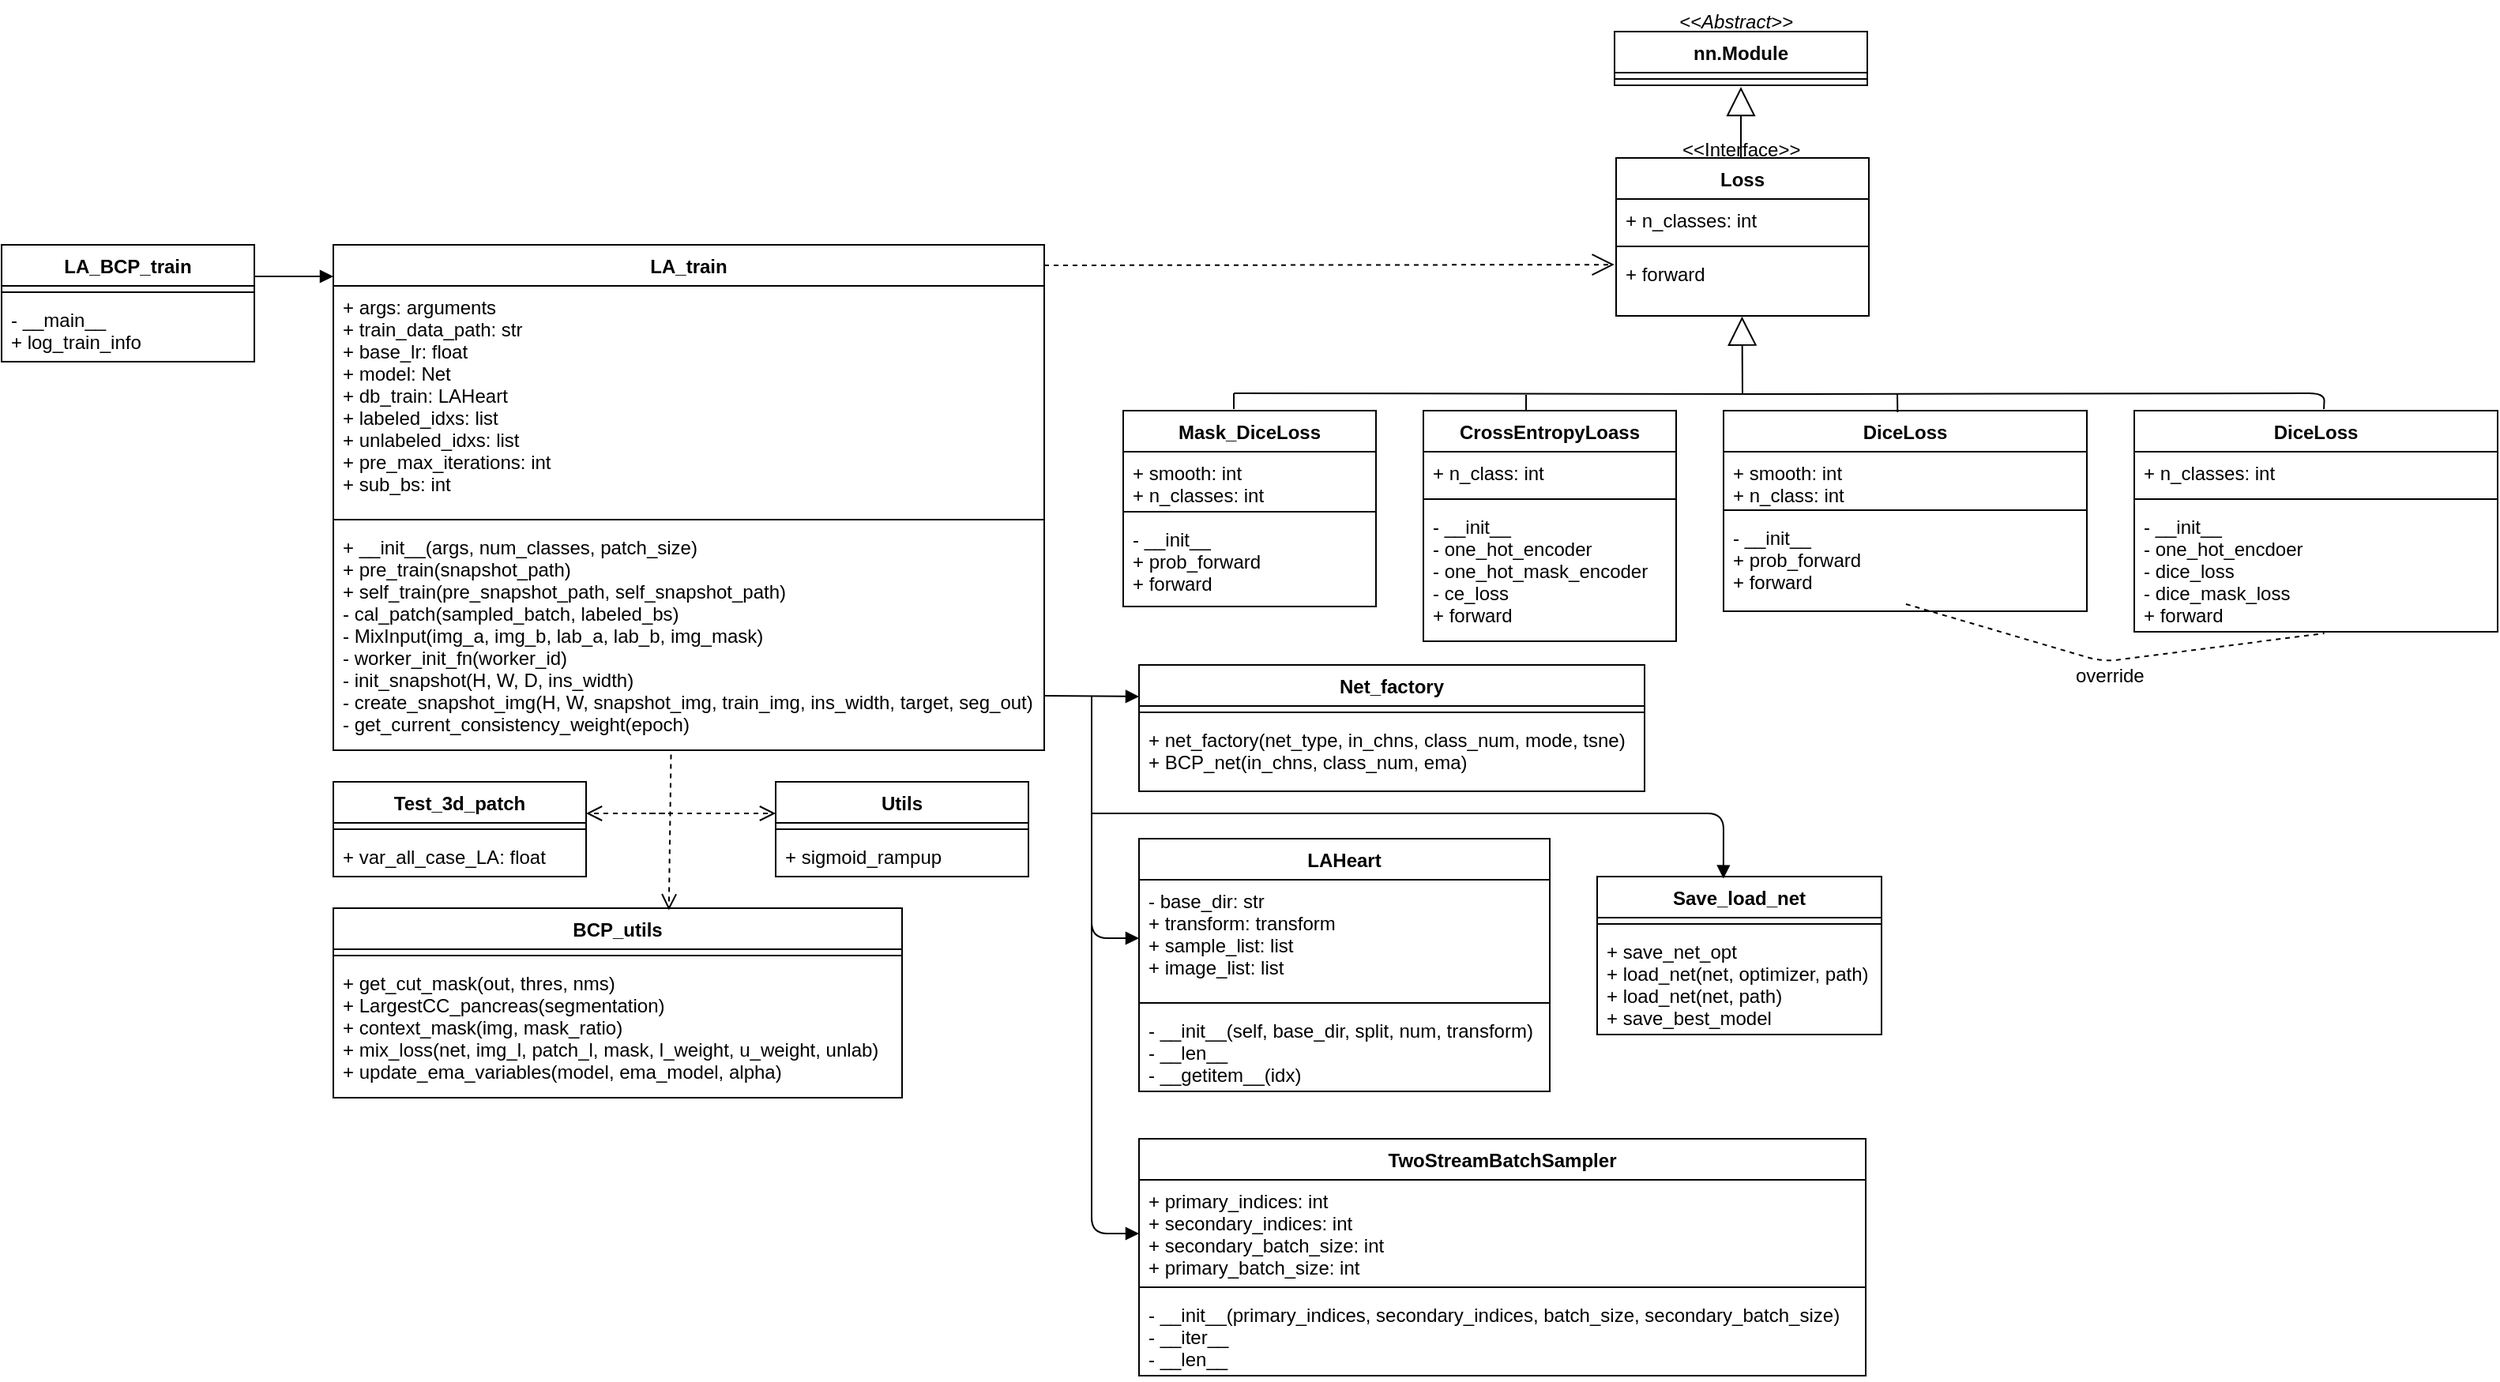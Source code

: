 <mxfile>
    <diagram id="UNuW0fMohpULheiETjqr" name="Page-1">
        <mxGraphModel dx="1797" dy="1629" grid="1" gridSize="10" guides="1" tooltips="1" connect="1" arrows="1" fold="1" page="1" pageScale="1" pageWidth="850" pageHeight="1100" math="0" shadow="0">
            <root>
                <mxCell id="0"/>
                <mxCell id="1" parent="0"/>
                <mxCell id="2" value="LA_train" style="swimlane;fontStyle=1;align=center;verticalAlign=top;childLayout=stackLayout;horizontal=1;startSize=26;horizontalStack=0;resizeParent=1;resizeParentMax=0;resizeLast=0;collapsible=1;marginBottom=0;" parent="1" vertex="1">
                    <mxGeometry x="-130" y="70" width="450" height="320" as="geometry"/>
                </mxCell>
                <mxCell id="3" value="+ args: arguments&#10;+ train_data_path: str&#10;+ base_lr: float&#10;+ model: Net&#10;+ db_train: LAHeart&#10;+ labeled_idxs: list&#10;+ unlabeled_idxs: list&#10;+ pre_max_iterations: int&#10;+ sub_bs: int" style="text;strokeColor=none;fillColor=none;align=left;verticalAlign=top;spacingLeft=4;spacingRight=4;overflow=hidden;rotatable=0;points=[[0,0.5],[1,0.5]];portConstraint=eastwest;" parent="2" vertex="1">
                    <mxGeometry y="26" width="450" height="144" as="geometry"/>
                </mxCell>
                <mxCell id="4" value="" style="line;strokeWidth=1;fillColor=none;align=left;verticalAlign=middle;spacingTop=-1;spacingLeft=3;spacingRight=3;rotatable=0;labelPosition=right;points=[];portConstraint=eastwest;strokeColor=inherit;" parent="2" vertex="1">
                    <mxGeometry y="170" width="450" height="8" as="geometry"/>
                </mxCell>
                <mxCell id="5" value="+ __init__(args, num_classes, patch_size)&#10; + pre_train(snapshot_path)&#10; + self_train(pre_snapshot_path, self_snapshot_path)&#10; - cal_patch(sampled_batch, labeled_bs)&#10; - MixInput(img_a, img_b, lab_a, lab_b, img_mask)&#10; - worker_init_fn(worker_id)&#10; - init_snapshot(H, W, D, ins_width)&#10; - create_snapshot_img(H, W, snapshot_img, train_img, ins_width, target, seg_out)&#10; - get_current_consistency_weight(epoch)&#10;" style="text;strokeColor=none;fillColor=none;align=left;verticalAlign=top;spacingLeft=4;spacingRight=4;overflow=hidden;rotatable=0;points=[[0,0.5],[1,0.5]];portConstraint=eastwest;" parent="2" vertex="1">
                    <mxGeometry y="178" width="450" height="142" as="geometry"/>
                </mxCell>
                <mxCell id="6" value="LA_BCP_train" style="swimlane;fontStyle=1;align=center;verticalAlign=top;childLayout=stackLayout;horizontal=1;startSize=26;horizontalStack=0;resizeParent=1;resizeParentMax=0;resizeLast=0;collapsible=1;marginBottom=0;" vertex="1" parent="1">
                    <mxGeometry x="-340" y="70" width="160" height="74" as="geometry"/>
                </mxCell>
                <mxCell id="8" value="" style="line;strokeWidth=1;fillColor=none;align=left;verticalAlign=middle;spacingTop=-1;spacingLeft=3;spacingRight=3;rotatable=0;labelPosition=right;points=[];portConstraint=eastwest;strokeColor=inherit;" vertex="1" parent="6">
                    <mxGeometry y="26" width="160" height="8" as="geometry"/>
                </mxCell>
                <mxCell id="9" value="- __main__&#10;+ log_train_info" style="text;strokeColor=none;fillColor=none;align=left;verticalAlign=top;spacingLeft=4;spacingRight=4;overflow=hidden;rotatable=0;points=[[0,0.5],[1,0.5]];portConstraint=eastwest;" vertex="1" parent="6">
                    <mxGeometry y="34" width="160" height="40" as="geometry"/>
                </mxCell>
                <mxCell id="11" value="BCP_utils" style="swimlane;fontStyle=1;align=center;verticalAlign=top;childLayout=stackLayout;horizontal=1;startSize=26;horizontalStack=0;resizeParent=1;resizeParentMax=0;resizeLast=0;collapsible=1;marginBottom=0;" vertex="1" parent="1">
                    <mxGeometry x="-130" y="490" width="360" height="120" as="geometry"/>
                </mxCell>
                <mxCell id="13" value="" style="line;strokeWidth=1;fillColor=none;align=left;verticalAlign=middle;spacingTop=-1;spacingLeft=3;spacingRight=3;rotatable=0;labelPosition=right;points=[];portConstraint=eastwest;strokeColor=inherit;" vertex="1" parent="11">
                    <mxGeometry y="26" width="360" height="8" as="geometry"/>
                </mxCell>
                <mxCell id="14" value="+ get_cut_mask(out, thres, nms)&#10;+ LargestCC_pancreas(segmentation)&#10;+ context_mask(img, mask_ratio)&#10;+ mix_loss(net, img_l, patch_l, mask, l_weight, u_weight, unlab)&#10;+ update_ema_variables(model, ema_model, alpha)" style="text;strokeColor=none;fillColor=none;align=left;verticalAlign=top;spacingLeft=4;spacingRight=4;overflow=hidden;rotatable=0;points=[[0,0.5],[1,0.5]];portConstraint=eastwest;" vertex="1" parent="11">
                    <mxGeometry y="34" width="360" height="86" as="geometry"/>
                </mxCell>
                <mxCell id="20" value="Net_factory" style="swimlane;fontStyle=1;align=center;verticalAlign=top;childLayout=stackLayout;horizontal=1;startSize=26;horizontalStack=0;resizeParent=1;resizeParentMax=0;resizeLast=0;collapsible=1;marginBottom=0;" vertex="1" parent="1">
                    <mxGeometry x="380" y="336" width="320" height="80" as="geometry"/>
                </mxCell>
                <mxCell id="22" value="" style="line;strokeWidth=1;fillColor=none;align=left;verticalAlign=middle;spacingTop=-1;spacingLeft=3;spacingRight=3;rotatable=0;labelPosition=right;points=[];portConstraint=eastwest;strokeColor=inherit;" vertex="1" parent="20">
                    <mxGeometry y="26" width="320" height="8" as="geometry"/>
                </mxCell>
                <mxCell id="23" value="+ net_factory(net_type, in_chns, class_num, mode, tsne)&#10;+ BCP_net(in_chns, class_num, ema)" style="text;strokeColor=none;fillColor=none;align=left;verticalAlign=top;spacingLeft=4;spacingRight=4;overflow=hidden;rotatable=0;points=[[0,0.5],[1,0.5]];portConstraint=eastwest;" vertex="1" parent="20">
                    <mxGeometry y="34" width="320" height="46" as="geometry"/>
                </mxCell>
                <mxCell id="33" value="" style="html=1;verticalAlign=bottom;endArrow=block;" edge="1" parent="1">
                    <mxGeometry width="80" relative="1" as="geometry">
                        <mxPoint x="-180" y="90" as="sourcePoint"/>
                        <mxPoint x="-130" y="90" as="targetPoint"/>
                    </mxGeometry>
                </mxCell>
                <mxCell id="34" value="" style="html=1;verticalAlign=bottom;endArrow=open;dashed=1;endSize=8;exitX=0.475;exitY=1.019;exitDx=0;exitDy=0;exitPerimeter=0;entryX=0.59;entryY=0.01;entryDx=0;entryDy=0;entryPerimeter=0;" edge="1" parent="1" source="5" target="11">
                    <mxGeometry relative="1" as="geometry">
                        <mxPoint x="310" y="470" as="sourcePoint"/>
                        <mxPoint x="230" y="470" as="targetPoint"/>
                    </mxGeometry>
                </mxCell>
                <mxCell id="36" value="LAHeart" style="swimlane;fontStyle=1;align=center;verticalAlign=top;childLayout=stackLayout;horizontal=1;startSize=26;horizontalStack=0;resizeParent=1;resizeParentMax=0;resizeLast=0;collapsible=1;marginBottom=0;" vertex="1" parent="1">
                    <mxGeometry x="380" y="446" width="260" height="160" as="geometry"/>
                </mxCell>
                <mxCell id="37" value="- base_dir: str&#10;+ transform: transform&#10;+ sample_list: list&#10;+ image_list: list" style="text;strokeColor=none;fillColor=none;align=left;verticalAlign=top;spacingLeft=4;spacingRight=4;overflow=hidden;rotatable=0;points=[[0,0.5],[1,0.5]];portConstraint=eastwest;" vertex="1" parent="36">
                    <mxGeometry y="26" width="260" height="74" as="geometry"/>
                </mxCell>
                <mxCell id="38" value="" style="line;strokeWidth=1;fillColor=none;align=left;verticalAlign=middle;spacingTop=-1;spacingLeft=3;spacingRight=3;rotatable=0;labelPosition=right;points=[];portConstraint=eastwest;strokeColor=inherit;" vertex="1" parent="36">
                    <mxGeometry y="100" width="260" height="8" as="geometry"/>
                </mxCell>
                <mxCell id="39" value="- __init__(self, base_dir, split, num, transform)&#10;- __len__&#10;- __getitem__(idx)" style="text;strokeColor=none;fillColor=none;align=left;verticalAlign=top;spacingLeft=4;spacingRight=4;overflow=hidden;rotatable=0;points=[[0,0.5],[1,0.5]];portConstraint=eastwest;" vertex="1" parent="36">
                    <mxGeometry y="108" width="260" height="52" as="geometry"/>
                </mxCell>
                <mxCell id="41" value="" style="html=1;verticalAlign=bottom;endArrow=block;" edge="1" parent="1">
                    <mxGeometry width="80" relative="1" as="geometry">
                        <mxPoint x="320" y="355.47" as="sourcePoint"/>
                        <mxPoint x="380" y="356" as="targetPoint"/>
                    </mxGeometry>
                </mxCell>
                <mxCell id="42" value="" style="html=1;verticalAlign=bottom;endArrow=block;entryX=0;entryY=0.5;entryDx=0;entryDy=0;" edge="1" parent="1" target="37">
                    <mxGeometry width="80" relative="1" as="geometry">
                        <mxPoint x="350" y="356" as="sourcePoint"/>
                        <mxPoint x="425" y="666" as="targetPoint"/>
                        <Array as="points">
                            <mxPoint x="350" y="509"/>
                        </Array>
                    </mxGeometry>
                </mxCell>
                <mxCell id="43" value="TwoStreamBatchSampler" style="swimlane;fontStyle=1;align=center;verticalAlign=top;childLayout=stackLayout;horizontal=1;startSize=26;horizontalStack=0;resizeParent=1;resizeParentMax=0;resizeLast=0;collapsible=1;marginBottom=0;" vertex="1" parent="1">
                    <mxGeometry x="380" y="636" width="460" height="150" as="geometry"/>
                </mxCell>
                <mxCell id="44" value="+ primary_indices: int&#10;+ secondary_indices: int&#10;+ secondary_batch_size: int&#10;+ primary_batch_size: int&#10;" style="text;strokeColor=none;fillColor=none;align=left;verticalAlign=top;spacingLeft=4;spacingRight=4;overflow=hidden;rotatable=0;points=[[0,0.5],[1,0.5]];portConstraint=eastwest;" vertex="1" parent="43">
                    <mxGeometry y="26" width="460" height="64" as="geometry"/>
                </mxCell>
                <mxCell id="45" value="" style="line;strokeWidth=1;fillColor=none;align=left;verticalAlign=middle;spacingTop=-1;spacingLeft=3;spacingRight=3;rotatable=0;labelPosition=right;points=[];portConstraint=eastwest;strokeColor=inherit;" vertex="1" parent="43">
                    <mxGeometry y="90" width="460" height="8" as="geometry"/>
                </mxCell>
                <mxCell id="46" value="- __init__(primary_indices, secondary_indices, batch_size, secondary_batch_size)&#10;- __iter__&#10;- __len__" style="text;strokeColor=none;fillColor=none;align=left;verticalAlign=top;spacingLeft=4;spacingRight=4;overflow=hidden;rotatable=0;points=[[0,0.5],[1,0.5]];portConstraint=eastwest;" vertex="1" parent="43">
                    <mxGeometry y="98" width="460" height="52" as="geometry"/>
                </mxCell>
                <mxCell id="47" value="" style="html=1;verticalAlign=bottom;endArrow=block;" edge="1" parent="1">
                    <mxGeometry width="80" relative="1" as="geometry">
                        <mxPoint x="350" y="496" as="sourcePoint"/>
                        <mxPoint x="380" y="696" as="targetPoint"/>
                        <Array as="points">
                            <mxPoint x="350" y="696"/>
                        </Array>
                    </mxGeometry>
                </mxCell>
                <mxCell id="48" value="Mask_DiceLoss" style="swimlane;fontStyle=1;align=center;verticalAlign=top;childLayout=stackLayout;horizontal=1;startSize=26;horizontalStack=0;resizeParent=1;resizeParentMax=0;resizeLast=0;collapsible=1;marginBottom=0;fillColor=#FFFFFF;" vertex="1" parent="1">
                    <mxGeometry x="370" y="175" width="160" height="124" as="geometry"/>
                </mxCell>
                <mxCell id="49" value="+ smooth: int&#10;+ n_classes: int" style="text;strokeColor=none;fillColor=none;align=left;verticalAlign=top;spacingLeft=4;spacingRight=4;overflow=hidden;rotatable=0;points=[[0,0.5],[1,0.5]];portConstraint=eastwest;" vertex="1" parent="48">
                    <mxGeometry y="26" width="160" height="34" as="geometry"/>
                </mxCell>
                <mxCell id="50" value="" style="line;strokeWidth=1;fillColor=none;align=left;verticalAlign=middle;spacingTop=-1;spacingLeft=3;spacingRight=3;rotatable=0;labelPosition=right;points=[];portConstraint=eastwest;strokeColor=inherit;" vertex="1" parent="48">
                    <mxGeometry y="60" width="160" height="8" as="geometry"/>
                </mxCell>
                <mxCell id="51" value="- __init__&#10;+ prob_forward&#10;+ forward" style="text;strokeColor=none;fillColor=none;align=left;verticalAlign=top;spacingLeft=4;spacingRight=4;overflow=hidden;rotatable=0;points=[[0,0.5],[1,0.5]];portConstraint=eastwest;" vertex="1" parent="48">
                    <mxGeometry y="68" width="160" height="56" as="geometry"/>
                </mxCell>
                <mxCell id="52" value="nn.Module&#10;" style="swimlane;fontStyle=1;align=center;verticalAlign=top;childLayout=stackLayout;horizontal=1;startSize=26;horizontalStack=0;resizeParent=1;resizeParentMax=0;resizeLast=0;collapsible=1;marginBottom=0;fillColor=#FFFFFF;movable=1;resizable=1;rotatable=1;deletable=1;editable=1;connectable=1;" vertex="1" parent="1">
                    <mxGeometry x="681" y="-65" width="160" height="34" as="geometry"/>
                </mxCell>
                <mxCell id="53" value="" style="line;strokeWidth=1;fillColor=none;align=left;verticalAlign=middle;spacingTop=-1;spacingLeft=3;spacingRight=3;rotatable=0;labelPosition=right;points=[];portConstraint=eastwest;strokeColor=inherit;" vertex="1" parent="52">
                    <mxGeometry y="26" width="160" height="8" as="geometry"/>
                </mxCell>
                <mxCell id="54" value="&lt;&lt;Abstract&gt;&gt;" style="text;strokeColor=none;fillColor=none;align=left;verticalAlign=top;spacingLeft=4;spacingRight=4;overflow=hidden;rotatable=1;points=[[0,0.5],[1,0.5]];portConstraint=eastwest;fontStyle=2;movable=1;resizable=1;deletable=1;editable=1;connectable=1;" vertex="1" parent="1">
                    <mxGeometry x="716" y="-85" width="100" height="26" as="geometry"/>
                </mxCell>
                <mxCell id="55" value="" style="endArrow=block;endSize=16;endFill=0;html=1;exitX=0.5;exitY=0;exitDx=0;exitDy=0;" edge="1" parent="1">
                    <mxGeometry width="160" relative="1" as="geometry">
                        <mxPoint x="761" y="16.0" as="sourcePoint"/>
                        <mxPoint x="761" y="-30.0" as="targetPoint"/>
                    </mxGeometry>
                </mxCell>
                <mxCell id="56" value="CrossEntropyLoass" style="swimlane;fontStyle=1;align=center;verticalAlign=top;childLayout=stackLayout;horizontal=1;startSize=26;horizontalStack=0;resizeParent=1;resizeParentMax=0;resizeLast=0;collapsible=1;marginBottom=0;fillColor=#FFFFFF;" vertex="1" parent="1">
                    <mxGeometry x="560" y="175" width="160" height="146" as="geometry"/>
                </mxCell>
                <mxCell id="57" value="+ n_class: int" style="text;strokeColor=none;fillColor=none;align=left;verticalAlign=top;spacingLeft=4;spacingRight=4;overflow=hidden;rotatable=0;points=[[0,0.5],[1,0.5]];portConstraint=eastwest;" vertex="1" parent="56">
                    <mxGeometry y="26" width="160" height="26" as="geometry"/>
                </mxCell>
                <mxCell id="58" value="" style="line;strokeWidth=1;fillColor=none;align=left;verticalAlign=middle;spacingTop=-1;spacingLeft=3;spacingRight=3;rotatable=0;labelPosition=right;points=[];portConstraint=eastwest;strokeColor=inherit;" vertex="1" parent="56">
                    <mxGeometry y="52" width="160" height="8" as="geometry"/>
                </mxCell>
                <mxCell id="59" value="- __init__&#10;- one_hot_encoder&#10;- one_hot_mask_encoder&#10;- ce_loss&#10;+ forward" style="text;strokeColor=none;fillColor=none;align=left;verticalAlign=top;spacingLeft=4;spacingRight=4;overflow=hidden;rotatable=0;points=[[0,0.5],[1,0.5]];portConstraint=eastwest;" vertex="1" parent="56">
                    <mxGeometry y="60" width="160" height="86" as="geometry"/>
                </mxCell>
                <mxCell id="60" value="DiceLoss" style="swimlane;fontStyle=1;align=center;verticalAlign=top;childLayout=stackLayout;horizontal=1;startSize=26;horizontalStack=0;resizeParent=1;resizeParentMax=0;resizeLast=0;collapsible=1;marginBottom=0;fillColor=#FFFFFF;" vertex="1" parent="1">
                    <mxGeometry x="750" y="175" width="230" height="127" as="geometry"/>
                </mxCell>
                <mxCell id="61" value="+ smooth: int&#10;+ n_class: int" style="text;strokeColor=none;fillColor=none;align=left;verticalAlign=top;spacingLeft=4;spacingRight=4;overflow=hidden;rotatable=0;points=[[0,0.5],[1,0.5]];portConstraint=eastwest;" vertex="1" parent="60">
                    <mxGeometry y="26" width="230" height="33" as="geometry"/>
                </mxCell>
                <mxCell id="62" value="" style="line;strokeWidth=1;fillColor=none;align=left;verticalAlign=middle;spacingTop=-1;spacingLeft=3;spacingRight=3;rotatable=0;labelPosition=right;points=[];portConstraint=eastwest;strokeColor=inherit;" vertex="1" parent="60">
                    <mxGeometry y="59" width="230" height="8" as="geometry"/>
                </mxCell>
                <mxCell id="63" value="- __init__&#10;+ prob_forward&#10;+ forward" style="text;strokeColor=none;fillColor=none;align=left;verticalAlign=top;spacingLeft=4;spacingRight=4;overflow=hidden;rotatable=0;points=[[0,0.5],[1,0.5]];portConstraint=eastwest;" vertex="1" parent="60">
                    <mxGeometry y="67" width="230" height="60" as="geometry"/>
                </mxCell>
                <mxCell id="64" value="DiceLoss" style="swimlane;fontStyle=1;align=center;verticalAlign=top;childLayout=stackLayout;horizontal=1;startSize=26;horizontalStack=0;resizeParent=1;resizeParentMax=0;resizeLast=0;collapsible=1;marginBottom=0;fillColor=#FFFFFF;" vertex="1" parent="1">
                    <mxGeometry x="1010" y="175" width="230" height="140" as="geometry"/>
                </mxCell>
                <mxCell id="65" value="+ n_classes: int" style="text;strokeColor=none;fillColor=none;align=left;verticalAlign=top;spacingLeft=4;spacingRight=4;overflow=hidden;rotatable=0;points=[[0,0.5],[1,0.5]];portConstraint=eastwest;" vertex="1" parent="64">
                    <mxGeometry y="26" width="230" height="26" as="geometry"/>
                </mxCell>
                <mxCell id="66" value="" style="line;strokeWidth=1;fillColor=none;align=left;verticalAlign=middle;spacingTop=-1;spacingLeft=3;spacingRight=3;rotatable=0;labelPosition=right;points=[];portConstraint=eastwest;strokeColor=inherit;" vertex="1" parent="64">
                    <mxGeometry y="52" width="230" height="8" as="geometry"/>
                </mxCell>
                <mxCell id="67" value="- __init__&#10;- one_hot_encdoer&#10;- dice_loss&#10;- dice_mask_loss&#10;+ forward" style="text;strokeColor=none;fillColor=none;align=left;verticalAlign=top;spacingLeft=4;spacingRight=4;overflow=hidden;rotatable=0;points=[[0,0.5],[1,0.5]];portConstraint=eastwest;" vertex="1" parent="64">
                    <mxGeometry y="60" width="230" height="80" as="geometry"/>
                </mxCell>
                <mxCell id="68" value="" style="endArrow=none;html=1;edgeStyle=orthogonalEdgeStyle;" edge="1" parent="1">
                    <mxGeometry relative="1" as="geometry">
                        <mxPoint x="440" y="164.0" as="sourcePoint"/>
                        <mxPoint x="1130" y="174.0" as="targetPoint"/>
                    </mxGeometry>
                </mxCell>
                <mxCell id="69" value="" style="edgeLabel;resizable=0;html=1;align=left;verticalAlign=bottom;fillColor=#FFFFFF;" connectable="0" vertex="1" parent="68">
                    <mxGeometry x="-1" relative="1" as="geometry"/>
                </mxCell>
                <mxCell id="70" value="" style="edgeLabel;resizable=0;html=1;align=right;verticalAlign=bottom;fillColor=#FFFFFF;" connectable="0" vertex="1" parent="68">
                    <mxGeometry x="1" relative="1" as="geometry"/>
                </mxCell>
                <mxCell id="71" value="" style="endArrow=none;html=1;" edge="1" parent="1">
                    <mxGeometry width="50" height="50" relative="1" as="geometry">
                        <mxPoint x="440" y="174" as="sourcePoint"/>
                        <mxPoint x="440" y="164" as="targetPoint"/>
                    </mxGeometry>
                </mxCell>
                <mxCell id="72" value="" style="endArrow=none;html=1;" edge="1" parent="1">
                    <mxGeometry width="50" height="50" relative="1" as="geometry">
                        <mxPoint x="625" y="175" as="sourcePoint"/>
                        <mxPoint x="625" y="165" as="targetPoint"/>
                    </mxGeometry>
                </mxCell>
                <mxCell id="74" value="Test_3d_patch" style="swimlane;fontStyle=1;align=center;verticalAlign=top;childLayout=stackLayout;horizontal=1;startSize=26;horizontalStack=0;resizeParent=1;resizeParentMax=0;resizeLast=0;collapsible=1;marginBottom=0;fillColor=#FFFFFF;" vertex="1" parent="1">
                    <mxGeometry x="-130" y="410" width="160" height="60" as="geometry"/>
                </mxCell>
                <mxCell id="75" value="" style="line;strokeWidth=1;fillColor=none;align=left;verticalAlign=middle;spacingTop=-1;spacingLeft=3;spacingRight=3;rotatable=0;labelPosition=right;points=[];portConstraint=eastwest;strokeColor=inherit;" vertex="1" parent="74">
                    <mxGeometry y="26" width="160" height="8" as="geometry"/>
                </mxCell>
                <mxCell id="76" value="+ var_all_case_LA: float" style="text;strokeColor=none;fillColor=none;align=left;verticalAlign=top;spacingLeft=4;spacingRight=4;overflow=hidden;rotatable=0;points=[[0,0.5],[1,0.5]];portConstraint=eastwest;" vertex="1" parent="74">
                    <mxGeometry y="34" width="160" height="26" as="geometry"/>
                </mxCell>
                <mxCell id="77" value="" style="html=1;verticalAlign=bottom;endArrow=open;dashed=1;endSize=8;" edge="1" parent="1">
                    <mxGeometry x="0.25" y="-10" relative="1" as="geometry">
                        <mxPoint x="80" y="430" as="sourcePoint"/>
                        <mxPoint x="30" y="430" as="targetPoint"/>
                        <mxPoint as="offset"/>
                    </mxGeometry>
                </mxCell>
                <mxCell id="78" value="" style="endArrow=none;dashed=1;html=1;exitX=0.502;exitY=1.041;exitDx=0;exitDy=0;exitPerimeter=0;entryX=0.523;entryY=1.012;entryDx=0;entryDy=0;entryPerimeter=0;" edge="1" parent="1">
                    <mxGeometry width="50" height="50" relative="1" as="geometry">
                        <mxPoint x="865.46" y="297.46" as="sourcePoint"/>
                        <mxPoint x="1130.29" y="315.96" as="targetPoint"/>
                        <Array as="points">
                            <mxPoint x="990" y="334"/>
                        </Array>
                    </mxGeometry>
                </mxCell>
                <mxCell id="79" value="override" style="text;strokeColor=none;fillColor=none;align=left;verticalAlign=top;spacingLeft=4;spacingRight=4;overflow=hidden;rotatable=0;points=[[0,0.5],[1,0.5]];portConstraint=eastwest;" vertex="1" parent="1">
                    <mxGeometry x="967" y="329" width="63" height="26" as="geometry"/>
                </mxCell>
                <mxCell id="80" value="Utils" style="swimlane;fontStyle=1;align=center;verticalAlign=top;childLayout=stackLayout;horizontal=1;startSize=26;horizontalStack=0;resizeParent=1;resizeParentMax=0;resizeLast=0;collapsible=1;marginBottom=0;" vertex="1" parent="1">
                    <mxGeometry x="150" y="410" width="160" height="60" as="geometry"/>
                </mxCell>
                <mxCell id="81" value="" style="line;strokeWidth=1;fillColor=none;align=left;verticalAlign=middle;spacingTop=-1;spacingLeft=3;spacingRight=3;rotatable=0;labelPosition=right;points=[];portConstraint=eastwest;strokeColor=inherit;" vertex="1" parent="80">
                    <mxGeometry y="26" width="160" height="8" as="geometry"/>
                </mxCell>
                <mxCell id="82" value="+ sigmoid_rampup" style="text;strokeColor=none;fillColor=none;align=left;verticalAlign=top;spacingLeft=4;spacingRight=4;overflow=hidden;rotatable=0;points=[[0,0.5],[1,0.5]];portConstraint=eastwest;" vertex="1" parent="80">
                    <mxGeometry y="34" width="160" height="26" as="geometry"/>
                </mxCell>
                <mxCell id="83" value="" style="html=1;verticalAlign=bottom;endArrow=open;dashed=1;endSize=8;" edge="1" parent="1">
                    <mxGeometry relative="1" as="geometry">
                        <mxPoint x="70" y="430" as="sourcePoint"/>
                        <mxPoint x="150" y="430" as="targetPoint"/>
                    </mxGeometry>
                </mxCell>
                <mxCell id="84" value="Loss" style="swimlane;fontStyle=1;align=center;verticalAlign=top;childLayout=stackLayout;horizontal=1;startSize=26;horizontalStack=0;resizeParent=1;resizeParentMax=0;resizeLast=0;collapsible=1;marginBottom=0;" vertex="1" parent="1">
                    <mxGeometry x="682" y="15" width="160" height="100" as="geometry"/>
                </mxCell>
                <mxCell id="85" value="+ n_classes: int" style="text;strokeColor=none;fillColor=none;align=left;verticalAlign=top;spacingLeft=4;spacingRight=4;overflow=hidden;rotatable=0;points=[[0,0.5],[1,0.5]];portConstraint=eastwest;" vertex="1" parent="84">
                    <mxGeometry y="26" width="160" height="26" as="geometry"/>
                </mxCell>
                <mxCell id="86" value="" style="line;strokeWidth=1;fillColor=none;align=left;verticalAlign=middle;spacingTop=-1;spacingLeft=3;spacingRight=3;rotatable=0;labelPosition=right;points=[];portConstraint=eastwest;strokeColor=inherit;" vertex="1" parent="84">
                    <mxGeometry y="52" width="160" height="8" as="geometry"/>
                </mxCell>
                <mxCell id="87" value="+ forward" style="text;strokeColor=none;fillColor=none;align=left;verticalAlign=top;spacingLeft=4;spacingRight=4;overflow=hidden;rotatable=0;points=[[0,0.5],[1,0.5]];portConstraint=eastwest;" vertex="1" parent="84">
                    <mxGeometry y="60" width="160" height="40" as="geometry"/>
                </mxCell>
                <mxCell id="89" value="" style="endArrow=none;html=1;exitX=0.479;exitY=0.008;exitDx=0;exitDy=0;exitPerimeter=0;" edge="1" parent="1" source="60">
                    <mxGeometry width="50" height="50" relative="1" as="geometry">
                        <mxPoint x="860.17" y="171.76" as="sourcePoint"/>
                        <mxPoint x="860" y="164" as="targetPoint"/>
                    </mxGeometry>
                </mxCell>
                <mxCell id="92" value="" style="endArrow=block;endSize=16;endFill=0;html=1;entryX=0.542;entryY=1.034;entryDx=0;entryDy=0;entryPerimeter=0;" edge="1" parent="1">
                    <mxGeometry width="160" relative="1" as="geometry">
                        <mxPoint x="762" y="164" as="sourcePoint"/>
                        <mxPoint x="761.72" y="115.36" as="targetPoint"/>
                    </mxGeometry>
                </mxCell>
                <mxCell id="93" value="" style="endArrow=open;endSize=12;dashed=1;html=1;entryX=-0.007;entryY=0.189;entryDx=0;entryDy=0;entryPerimeter=0;" edge="1" parent="1" target="87">
                    <mxGeometry width="160" relative="1" as="geometry">
                        <mxPoint x="320" y="83" as="sourcePoint"/>
                        <mxPoint x="480" y="80" as="targetPoint"/>
                    </mxGeometry>
                </mxCell>
                <mxCell id="94" value="Save_load_net" style="swimlane;fontStyle=1;align=center;verticalAlign=top;childLayout=stackLayout;horizontal=1;startSize=26;horizontalStack=0;resizeParent=1;resizeParentMax=0;resizeLast=0;collapsible=1;marginBottom=0;" vertex="1" parent="1">
                    <mxGeometry x="670" y="470" width="180" height="100" as="geometry"/>
                </mxCell>
                <mxCell id="96" value="" style="line;strokeWidth=1;fillColor=none;align=left;verticalAlign=middle;spacingTop=-1;spacingLeft=3;spacingRight=3;rotatable=0;labelPosition=right;points=[];portConstraint=eastwest;strokeColor=inherit;" vertex="1" parent="94">
                    <mxGeometry y="26" width="180" height="8" as="geometry"/>
                </mxCell>
                <mxCell id="97" value="+ save_net_opt&#10;+ load_net(net, optimizer, path)&#10;+ load_net(net, path)&#10;+ save_best_model" style="text;strokeColor=none;fillColor=none;align=left;verticalAlign=top;spacingLeft=4;spacingRight=4;overflow=hidden;rotatable=0;points=[[0,0.5],[1,0.5]];portConstraint=eastwest;" vertex="1" parent="94">
                    <mxGeometry y="34" width="180" height="66" as="geometry"/>
                </mxCell>
                <mxCell id="98" value="" style="html=1;verticalAlign=bottom;endArrow=block;entryX=0.444;entryY=0.013;entryDx=0;entryDy=0;entryPerimeter=0;" edge="1" parent="1" target="94">
                    <mxGeometry width="80" relative="1" as="geometry">
                        <mxPoint x="350" y="430.0" as="sourcePoint"/>
                        <mxPoint x="430" y="430.0" as="targetPoint"/>
                        <Array as="points">
                            <mxPoint x="750" y="430"/>
                        </Array>
                        <mxPoint as="offset"/>
                    </mxGeometry>
                </mxCell>
                <mxCell id="115" value="&lt;&lt;Interface&gt;&gt;" style="text;strokeColor=none;fillColor=none;align=left;verticalAlign=top;spacingLeft=4;spacingRight=4;overflow=hidden;rotatable=0;points=[[0,0.5],[1,0.5]];portConstraint=eastwest;" vertex="1" parent="1">
                    <mxGeometry x="718" y="-4" width="100" height="26" as="geometry"/>
                </mxCell>
            </root>
        </mxGraphModel>
    </diagram>
</mxfile>